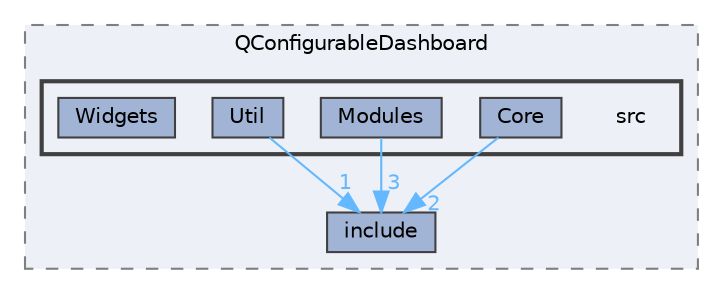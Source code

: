 digraph "C:/Users/patri/Documents/QConfigurableDashboard/src"
{
 // LATEX_PDF_SIZE
  bgcolor="transparent";
  edge [fontname=Helvetica,fontsize=10,labelfontname=Helvetica,labelfontsize=10];
  node [fontname=Helvetica,fontsize=10,shape=box,height=0.2,width=0.4];
  compound=true
  subgraph clusterdir_0105d6f77f3fb17ebcc8b11da1b2d507 {
    graph [ bgcolor="#edf0f7", pencolor="grey50", label="QConfigurableDashboard", fontname=Helvetica,fontsize=10 style="filled,dashed", URL="dir_0105d6f77f3fb17ebcc8b11da1b2d507.html",tooltip=""]
  dir_3967dfc770ebe5a70b79fb09fd1592d8 [label="include", fillcolor="#a2b4d6", color="grey25", style="filled", URL="dir_3967dfc770ebe5a70b79fb09fd1592d8.html",tooltip=""];
  subgraph clusterdir_006bfb25df2a3165009e1fd283f5fb39 {
    graph [ bgcolor="#edf0f7", pencolor="grey25", label="", fontname=Helvetica,fontsize=10 style="filled,bold", URL="dir_006bfb25df2a3165009e1fd283f5fb39.html",tooltip=""]
    dir_006bfb25df2a3165009e1fd283f5fb39 [shape=plaintext, label="src"];
  dir_26a5d888d4322444b1ea16e96a01be33 [label="Core", fillcolor="#a2b4d6", color="grey25", style="filled", URL="dir_26a5d888d4322444b1ea16e96a01be33.html",tooltip=""];
  dir_e38be3481126f4003b1dbdb05b41151c [label="Modules", fillcolor="#a2b4d6", color="grey25", style="filled", URL="dir_e38be3481126f4003b1dbdb05b41151c.html",tooltip=""];
  dir_9d9cfbef0186edc85ffa4e821900af99 [label="Util", fillcolor="#a2b4d6", color="grey25", style="filled", URL="dir_9d9cfbef0186edc85ffa4e821900af99.html",tooltip=""];
  dir_f496ee0beab09f0a3344d9aae38213f1 [label="Widgets", fillcolor="#a2b4d6", color="grey25", style="filled", URL="dir_f496ee0beab09f0a3344d9aae38213f1.html",tooltip=""];
  }
  }
  dir_26a5d888d4322444b1ea16e96a01be33->dir_3967dfc770ebe5a70b79fb09fd1592d8 [headlabel="2", labeldistance=1.5 headhref="dir_000001_000006.html" color="steelblue1" fontcolor="steelblue1"];
  dir_e38be3481126f4003b1dbdb05b41151c->dir_3967dfc770ebe5a70b79fb09fd1592d8 [headlabel="3", labeldistance=1.5 headhref="dir_000007_000006.html" color="steelblue1" fontcolor="steelblue1"];
  dir_9d9cfbef0186edc85ffa4e821900af99->dir_3967dfc770ebe5a70b79fb09fd1592d8 [headlabel="1", labeldistance=1.5 headhref="dir_000012_000006.html" color="steelblue1" fontcolor="steelblue1"];
}
